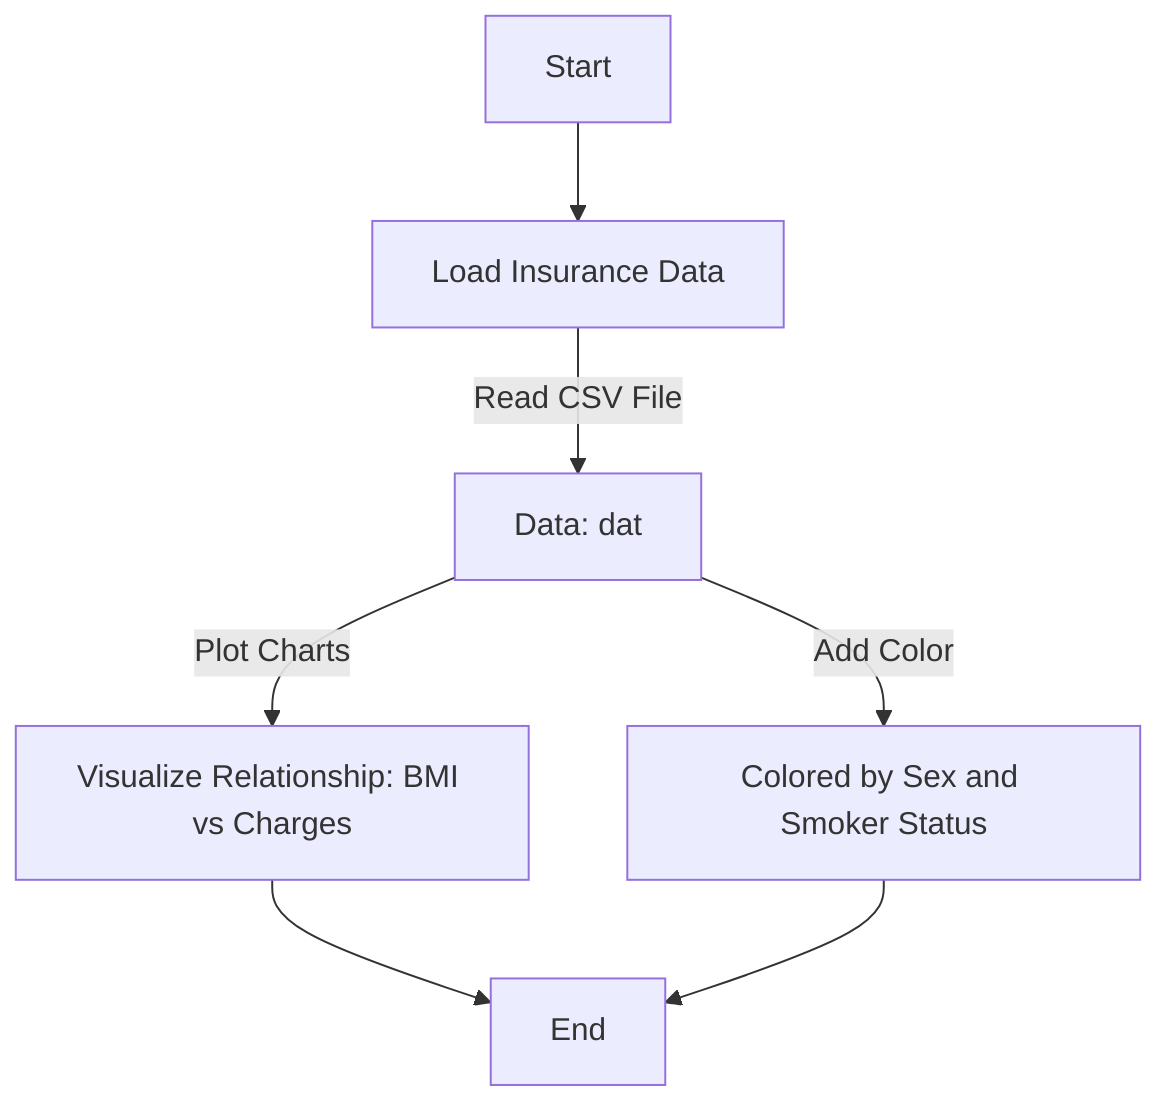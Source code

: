 %% This diagram represents the workflow of the Jupyter notebook with ID 7325965

flowchart TD
    A[Start] --> B[Load Insurance Data]
    B -->|Read CSV File| C[Data: dat]
    C -->|Plot Charts| D[Visualize Relationship: BMI vs Charges]
    C -->|Add Color| E[Colored by Sex and Smoker Status]
    D --> F[End]
    E --> F[End]

%% Nodes descriptions
%% A: Represents the starting point of the workflow
%% B: Data source load, reading the insurance.csv file
%% C: The loaded data is stored in the variable 'dat'
%% D: Shows the step of plotting charts to visualize data relationships
%% E: The plots are enhanced with color based on specific attributes
%% F: Marks the end of the data workflow